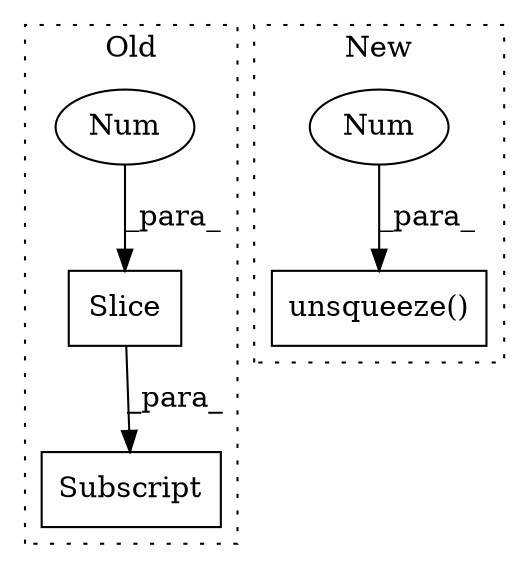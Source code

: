 digraph G {
subgraph cluster0 {
1 [label="Slice" a="80" s="8677" l="1" shape="box"];
3 [label="Num" a="76" s="8678" l="1" shape="ellipse"];
5 [label="Subscript" a="63" s="8668,0" l="12,0" shape="box"];
label = "Old";
style="dotted";
}
subgraph cluster1 {
2 [label="unsqueeze()" a="75" s="14449,14475" l="25,1" shape="box"];
4 [label="Num" a="76" s="14474" l="1" shape="ellipse"];
label = "New";
style="dotted";
}
1 -> 5 [label="_para_"];
3 -> 1 [label="_para_"];
4 -> 2 [label="_para_"];
}